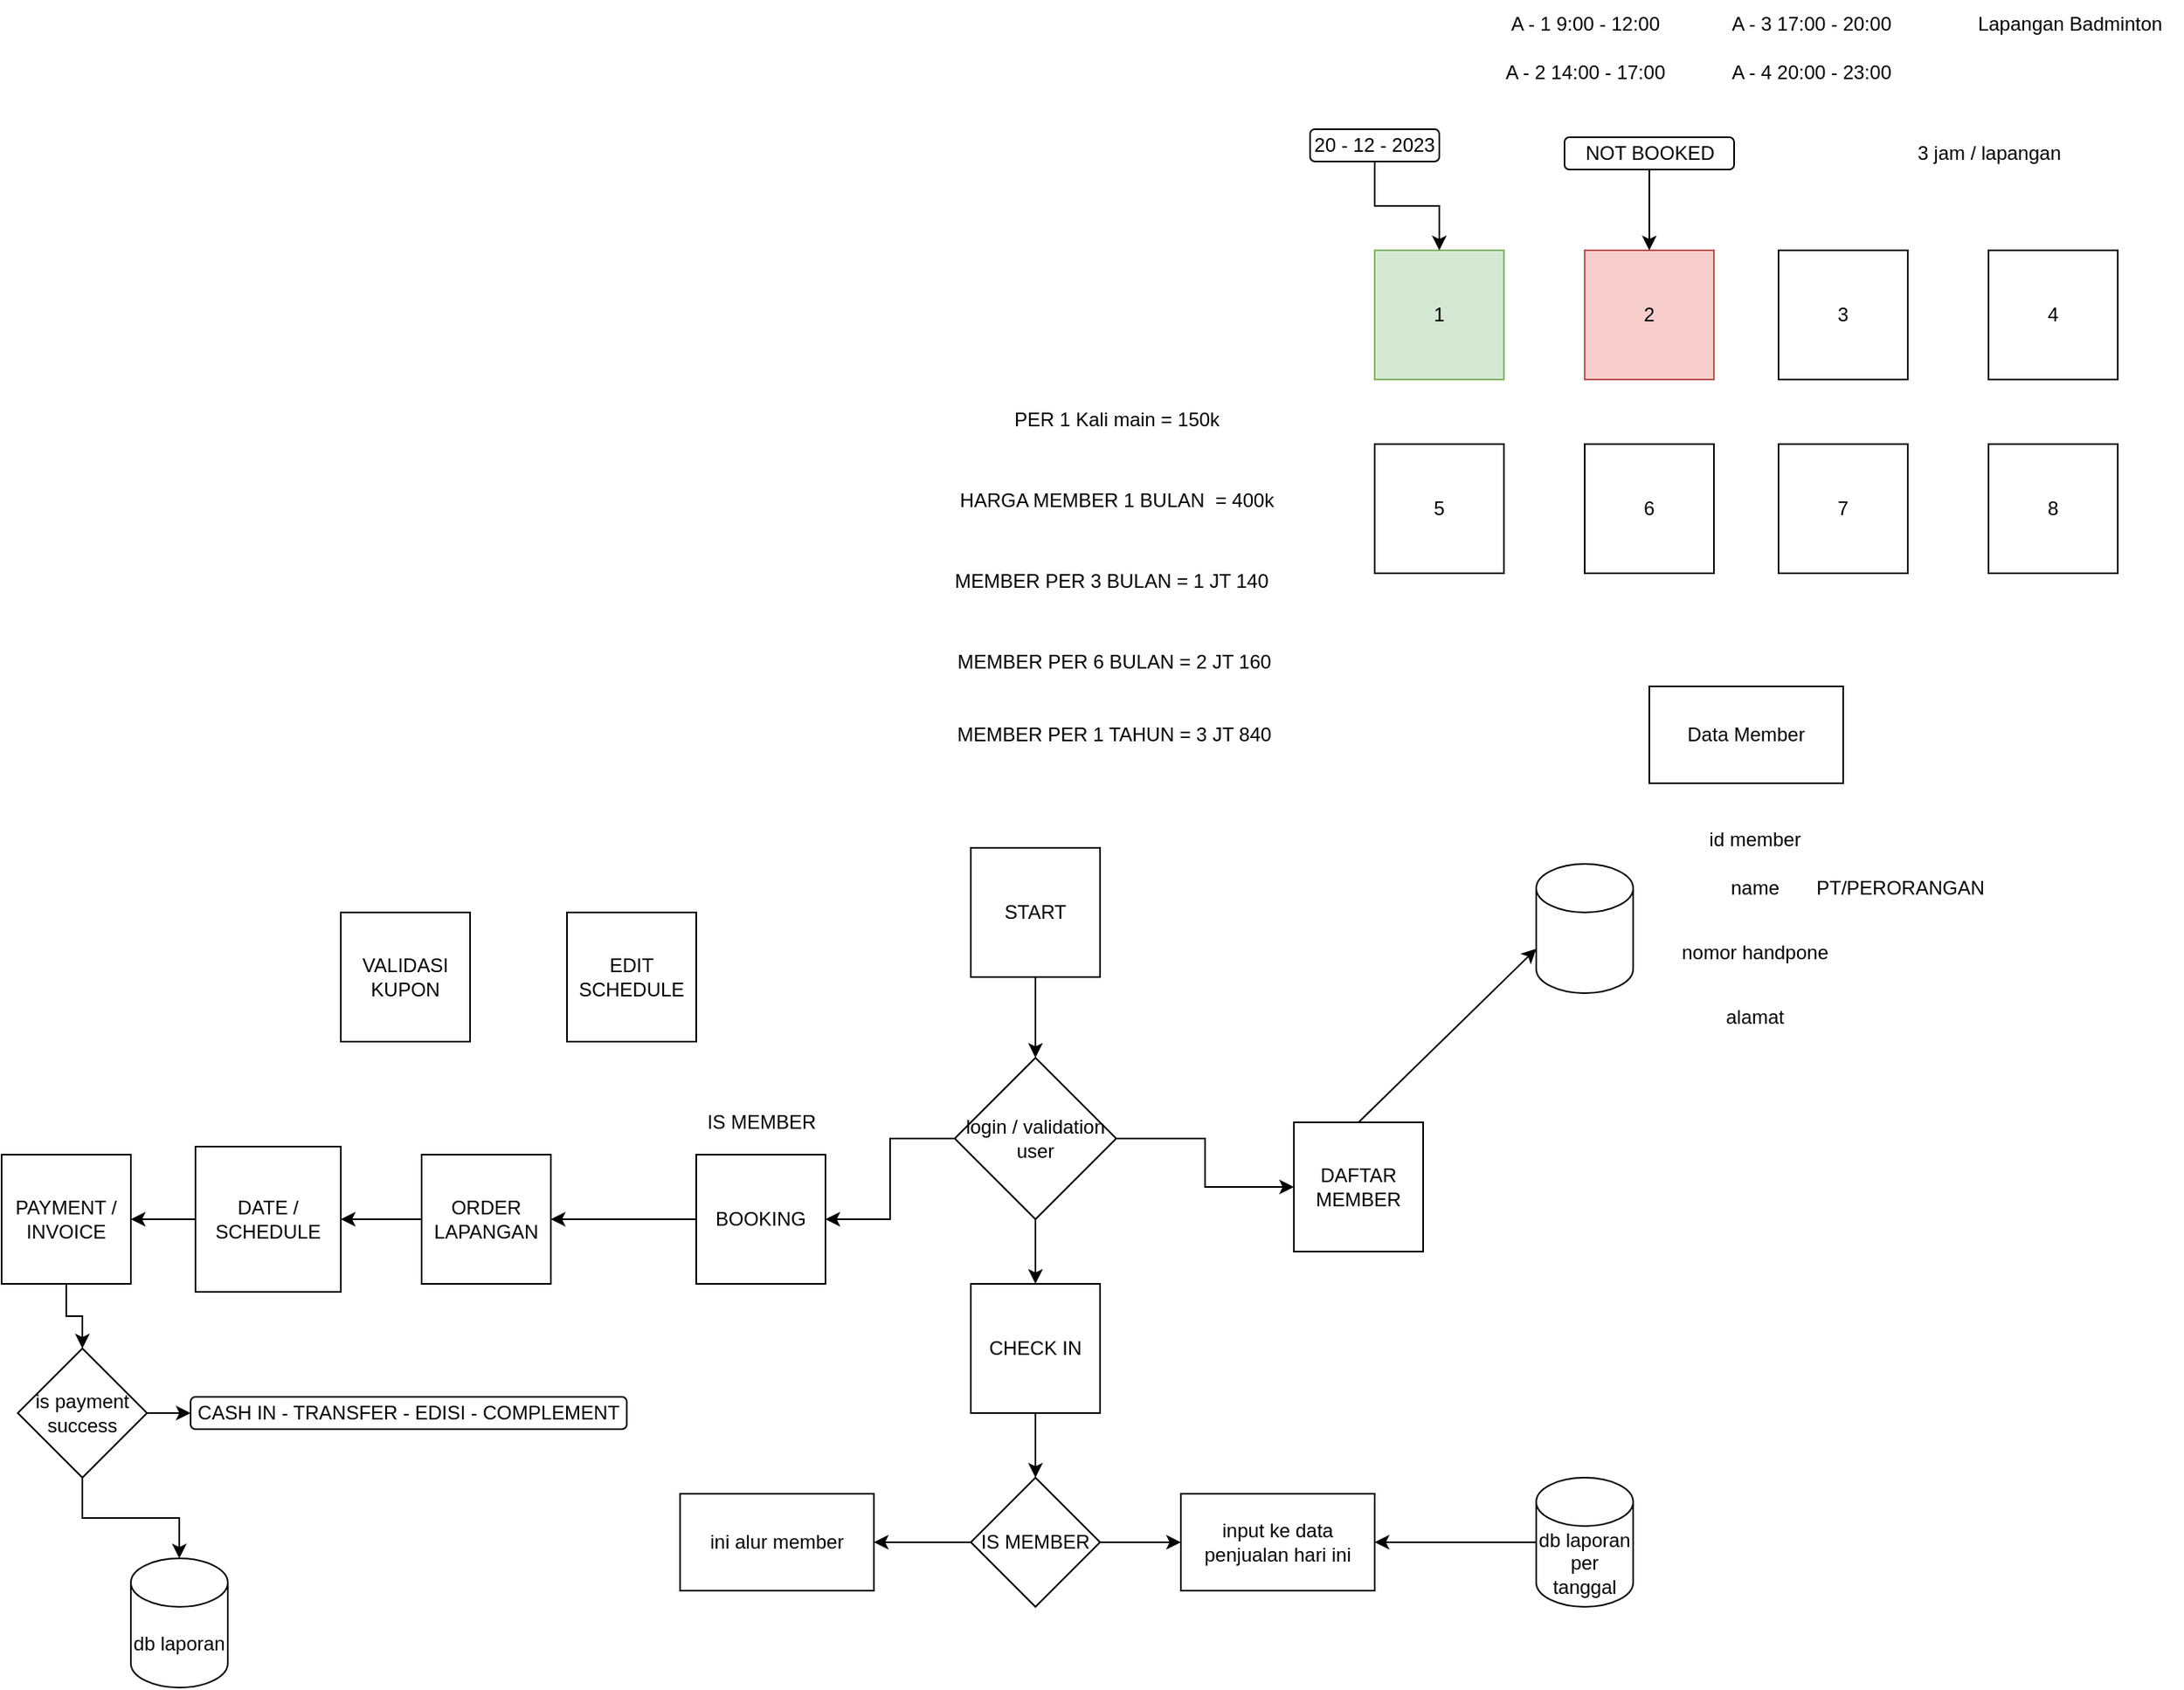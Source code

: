 <mxfile version="21.1.1" type="github">
  <diagram name="Page-1" id="estA2MF7nRlB8kGXhGQK">
    <mxGraphModel dx="2812" dy="1258" grid="1" gridSize="10" guides="1" tooltips="1" connect="1" arrows="1" fold="1" page="1" pageScale="1" pageWidth="827" pageHeight="1169" math="0" shadow="0">
      <root>
        <mxCell id="0" />
        <mxCell id="1" parent="0" />
        <mxCell id="ixvZ_7Y0mJO0NrAeAAb5-1" value="Lapangan Badminton&lt;br&gt;" style="text;html=1;align=center;verticalAlign=middle;resizable=0;points=[];autosize=1;strokeColor=none;fillColor=none;" vertex="1" parent="1">
          <mxGeometry x="410" y="75" width="140" height="30" as="geometry" />
        </mxCell>
        <mxCell id="ixvZ_7Y0mJO0NrAeAAb5-2" value="1" style="whiteSpace=wrap;html=1;aspect=fixed;fillColor=#d5e8d4;strokeColor=#82b366;" vertex="1" parent="1">
          <mxGeometry x="50" y="230" width="80" height="80" as="geometry" />
        </mxCell>
        <mxCell id="ixvZ_7Y0mJO0NrAeAAb5-4" value="2" style="whiteSpace=wrap;html=1;aspect=fixed;fillColor=#f8cecc;strokeColor=#b85450;" vertex="1" parent="1">
          <mxGeometry x="180" y="230" width="80" height="80" as="geometry" />
        </mxCell>
        <mxCell id="ixvZ_7Y0mJO0NrAeAAb5-5" value="3" style="whiteSpace=wrap;html=1;aspect=fixed;" vertex="1" parent="1">
          <mxGeometry x="300" y="230" width="80" height="80" as="geometry" />
        </mxCell>
        <mxCell id="ixvZ_7Y0mJO0NrAeAAb5-6" value="4" style="whiteSpace=wrap;html=1;aspect=fixed;" vertex="1" parent="1">
          <mxGeometry x="430" y="230" width="80" height="80" as="geometry" />
        </mxCell>
        <mxCell id="ixvZ_7Y0mJO0NrAeAAb5-7" value="5" style="whiteSpace=wrap;html=1;aspect=fixed;" vertex="1" parent="1">
          <mxGeometry x="50" y="350" width="80" height="80" as="geometry" />
        </mxCell>
        <mxCell id="ixvZ_7Y0mJO0NrAeAAb5-8" value="6" style="whiteSpace=wrap;html=1;aspect=fixed;" vertex="1" parent="1">
          <mxGeometry x="180" y="350" width="80" height="80" as="geometry" />
        </mxCell>
        <mxCell id="ixvZ_7Y0mJO0NrAeAAb5-9" value="7" style="whiteSpace=wrap;html=1;aspect=fixed;" vertex="1" parent="1">
          <mxGeometry x="300" y="350" width="80" height="80" as="geometry" />
        </mxCell>
        <mxCell id="ixvZ_7Y0mJO0NrAeAAb5-10" value="8" style="whiteSpace=wrap;html=1;aspect=fixed;" vertex="1" parent="1">
          <mxGeometry x="430" y="350" width="80" height="80" as="geometry" />
        </mxCell>
        <mxCell id="ixvZ_7Y0mJO0NrAeAAb5-11" value="3 jam / lapangan" style="text;html=1;align=center;verticalAlign=middle;resizable=0;points=[];autosize=1;strokeColor=none;fillColor=none;" vertex="1" parent="1">
          <mxGeometry x="375" y="155" width="110" height="30" as="geometry" />
        </mxCell>
        <mxCell id="ixvZ_7Y0mJO0NrAeAAb5-12" value="A - 1 9:00 - 12:00" style="text;html=1;align=center;verticalAlign=middle;resizable=0;points=[];autosize=1;strokeColor=none;fillColor=none;" vertex="1" parent="1">
          <mxGeometry x="120" y="75" width="120" height="30" as="geometry" />
        </mxCell>
        <mxCell id="ixvZ_7Y0mJO0NrAeAAb5-13" value="A - 2 14:00 - 17:00" style="text;html=1;align=center;verticalAlign=middle;resizable=0;points=[];autosize=1;strokeColor=none;fillColor=none;" vertex="1" parent="1">
          <mxGeometry x="120" y="105" width="120" height="30" as="geometry" />
        </mxCell>
        <mxCell id="ixvZ_7Y0mJO0NrAeAAb5-14" value="A - 3 17:00 - 20:00" style="text;html=1;align=center;verticalAlign=middle;resizable=0;points=[];autosize=1;strokeColor=none;fillColor=none;" vertex="1" parent="1">
          <mxGeometry x="260" y="75" width="120" height="30" as="geometry" />
        </mxCell>
        <mxCell id="ixvZ_7Y0mJO0NrAeAAb5-15" value="A - 4 20:00 - 23:00" style="text;html=1;align=center;verticalAlign=middle;resizable=0;points=[];autosize=1;strokeColor=none;fillColor=none;" vertex="1" parent="1">
          <mxGeometry x="260" y="105" width="120" height="30" as="geometry" />
        </mxCell>
        <mxCell id="ixvZ_7Y0mJO0NrAeAAb5-19" value="" style="edgeStyle=orthogonalEdgeStyle;rounded=0;orthogonalLoop=1;jettySize=auto;html=1;" edge="1" parent="1" source="ixvZ_7Y0mJO0NrAeAAb5-18" target="ixvZ_7Y0mJO0NrAeAAb5-2">
          <mxGeometry relative="1" as="geometry" />
        </mxCell>
        <mxCell id="ixvZ_7Y0mJO0NrAeAAb5-18" value="20 - 12 - 2023" style="rounded=1;whiteSpace=wrap;html=1;" vertex="1" parent="1">
          <mxGeometry x="10" y="155" width="80" height="20" as="geometry" />
        </mxCell>
        <mxCell id="ixvZ_7Y0mJO0NrAeAAb5-20" value="Data Member" style="whiteSpace=wrap;html=1;" vertex="1" parent="1">
          <mxGeometry x="220" y="500" width="120" height="60" as="geometry" />
        </mxCell>
        <mxCell id="ixvZ_7Y0mJO0NrAeAAb5-21" value="name" style="text;html=1;align=center;verticalAlign=middle;resizable=0;points=[];autosize=1;strokeColor=none;fillColor=none;" vertex="1" parent="1">
          <mxGeometry x="260" y="610" width="50" height="30" as="geometry" />
        </mxCell>
        <mxCell id="ixvZ_7Y0mJO0NrAeAAb5-22" value="nomor handpone" style="text;html=1;align=center;verticalAlign=middle;resizable=0;points=[];autosize=1;strokeColor=none;fillColor=none;" vertex="1" parent="1">
          <mxGeometry x="230" y="650" width="110" height="30" as="geometry" />
        </mxCell>
        <mxCell id="ixvZ_7Y0mJO0NrAeAAb5-23" value="id member" style="text;html=1;align=center;verticalAlign=middle;resizable=0;points=[];autosize=1;strokeColor=none;fillColor=none;" vertex="1" parent="1">
          <mxGeometry x="245" y="580" width="80" height="30" as="geometry" />
        </mxCell>
        <mxCell id="ixvZ_7Y0mJO0NrAeAAb5-24" value="alamat" style="text;html=1;align=center;verticalAlign=middle;resizable=0;points=[];autosize=1;strokeColor=none;fillColor=none;" vertex="1" parent="1">
          <mxGeometry x="255" y="690" width="60" height="30" as="geometry" />
        </mxCell>
        <mxCell id="ixvZ_7Y0mJO0NrAeAAb5-25" value="PT/PERORANGAN" style="text;html=1;align=center;verticalAlign=middle;resizable=0;points=[];autosize=1;strokeColor=none;fillColor=none;" vertex="1" parent="1">
          <mxGeometry x="310" y="610" width="130" height="30" as="geometry" />
        </mxCell>
        <mxCell id="ixvZ_7Y0mJO0NrAeAAb5-28" value="" style="edgeStyle=orthogonalEdgeStyle;rounded=0;orthogonalLoop=1;jettySize=auto;html=1;" edge="1" parent="1" source="ixvZ_7Y0mJO0NrAeAAb5-27" target="ixvZ_7Y0mJO0NrAeAAb5-4">
          <mxGeometry relative="1" as="geometry" />
        </mxCell>
        <mxCell id="ixvZ_7Y0mJO0NrAeAAb5-27" value="NOT BOOKED" style="rounded=1;whiteSpace=wrap;html=1;" vertex="1" parent="1">
          <mxGeometry x="167.5" y="160" width="105" height="20" as="geometry" />
        </mxCell>
        <mxCell id="ixvZ_7Y0mJO0NrAeAAb5-29" value="HARGA MEMBER 1 BULAN&amp;nbsp; = 400k" style="text;html=1;align=center;verticalAlign=middle;resizable=0;points=[];autosize=1;strokeColor=none;fillColor=none;" vertex="1" parent="1">
          <mxGeometry x="-220" y="370" width="220" height="30" as="geometry" />
        </mxCell>
        <mxCell id="ixvZ_7Y0mJO0NrAeAAb5-30" value="PER 1 Kali main = 150k" style="text;html=1;align=center;verticalAlign=middle;resizable=0;points=[];autosize=1;strokeColor=none;fillColor=none;" vertex="1" parent="1">
          <mxGeometry x="-185" y="320" width="150" height="30" as="geometry" />
        </mxCell>
        <mxCell id="ixvZ_7Y0mJO0NrAeAAb5-31" value="MEMBER PER 3 BULAN = 1 JT 140&amp;nbsp;&amp;nbsp;" style="text;html=1;align=center;verticalAlign=middle;resizable=0;points=[];autosize=1;strokeColor=none;fillColor=none;" vertex="1" parent="1">
          <mxGeometry x="-220" y="420" width="220" height="30" as="geometry" />
        </mxCell>
        <mxCell id="ixvZ_7Y0mJO0NrAeAAb5-32" value="MEMBER PER 6 BULAN = 2 JT 160&amp;nbsp;" style="text;html=1;align=center;verticalAlign=middle;resizable=0;points=[];autosize=1;strokeColor=none;fillColor=none;" vertex="1" parent="1">
          <mxGeometry x="-220" y="470" width="220" height="30" as="geometry" />
        </mxCell>
        <mxCell id="ixvZ_7Y0mJO0NrAeAAb5-36" value="" style="edgeStyle=orthogonalEdgeStyle;rounded=0;orthogonalLoop=1;jettySize=auto;html=1;" edge="1" parent="1" source="ixvZ_7Y0mJO0NrAeAAb5-33" target="ixvZ_7Y0mJO0NrAeAAb5-34">
          <mxGeometry relative="1" as="geometry" />
        </mxCell>
        <mxCell id="ixvZ_7Y0mJO0NrAeAAb5-33" value="START" style="whiteSpace=wrap;html=1;aspect=fixed;" vertex="1" parent="1">
          <mxGeometry x="-200" y="600" width="80" height="80" as="geometry" />
        </mxCell>
        <mxCell id="ixvZ_7Y0mJO0NrAeAAb5-39" value="" style="edgeStyle=orthogonalEdgeStyle;rounded=0;orthogonalLoop=1;jettySize=auto;html=1;" edge="1" parent="1" source="ixvZ_7Y0mJO0NrAeAAb5-34" target="ixvZ_7Y0mJO0NrAeAAb5-38">
          <mxGeometry relative="1" as="geometry" />
        </mxCell>
        <mxCell id="ixvZ_7Y0mJO0NrAeAAb5-44" value="" style="edgeStyle=orthogonalEdgeStyle;rounded=0;orthogonalLoop=1;jettySize=auto;html=1;" edge="1" parent="1" source="ixvZ_7Y0mJO0NrAeAAb5-34" target="ixvZ_7Y0mJO0NrAeAAb5-43">
          <mxGeometry relative="1" as="geometry" />
        </mxCell>
        <mxCell id="ixvZ_7Y0mJO0NrAeAAb5-67" value="" style="edgeStyle=orthogonalEdgeStyle;rounded=0;orthogonalLoop=1;jettySize=auto;html=1;" edge="1" parent="1" source="ixvZ_7Y0mJO0NrAeAAb5-34" target="ixvZ_7Y0mJO0NrAeAAb5-59">
          <mxGeometry relative="1" as="geometry" />
        </mxCell>
        <mxCell id="ixvZ_7Y0mJO0NrAeAAb5-34" value="login / validation user" style="rhombus;whiteSpace=wrap;html=1;" vertex="1" parent="1">
          <mxGeometry x="-210" y="730" width="100" height="100" as="geometry" />
        </mxCell>
        <mxCell id="ixvZ_7Y0mJO0NrAeAAb5-37" value="MEMBER PER 1 TAHUN = 3 JT 840&amp;nbsp;" style="text;html=1;align=center;verticalAlign=middle;resizable=0;points=[];autosize=1;strokeColor=none;fillColor=none;" vertex="1" parent="1">
          <mxGeometry x="-220" y="515" width="220" height="30" as="geometry" />
        </mxCell>
        <mxCell id="ixvZ_7Y0mJO0NrAeAAb5-38" value="DAFTAR MEMBER" style="whiteSpace=wrap;html=1;aspect=fixed;" vertex="1" parent="1">
          <mxGeometry y="770" width="80" height="80" as="geometry" />
        </mxCell>
        <mxCell id="ixvZ_7Y0mJO0NrAeAAb5-40" value="" style="shape=cylinder3;whiteSpace=wrap;html=1;boundedLbl=1;backgroundOutline=1;size=15;" vertex="1" parent="1">
          <mxGeometry x="150" y="610" width="60" height="80" as="geometry" />
        </mxCell>
        <mxCell id="ixvZ_7Y0mJO0NrAeAAb5-41" value="" style="endArrow=classic;html=1;rounded=0;entryX=0;entryY=0;entryDx=0;entryDy=52.5;entryPerimeter=0;exitX=0.5;exitY=0;exitDx=0;exitDy=0;" edge="1" parent="1" source="ixvZ_7Y0mJO0NrAeAAb5-38" target="ixvZ_7Y0mJO0NrAeAAb5-40">
          <mxGeometry width="50" height="50" relative="1" as="geometry">
            <mxPoint y="770" as="sourcePoint" />
            <mxPoint x="50" y="720" as="targetPoint" />
          </mxGeometry>
        </mxCell>
        <mxCell id="ixvZ_7Y0mJO0NrAeAAb5-46" value="" style="edgeStyle=orthogonalEdgeStyle;rounded=0;orthogonalLoop=1;jettySize=auto;html=1;" edge="1" parent="1" source="ixvZ_7Y0mJO0NrAeAAb5-43" target="ixvZ_7Y0mJO0NrAeAAb5-45">
          <mxGeometry relative="1" as="geometry" />
        </mxCell>
        <mxCell id="ixvZ_7Y0mJO0NrAeAAb5-43" value="BOOKING" style="whiteSpace=wrap;html=1;aspect=fixed;" vertex="1" parent="1">
          <mxGeometry x="-370" y="790" width="80" height="80" as="geometry" />
        </mxCell>
        <mxCell id="ixvZ_7Y0mJO0NrAeAAb5-49" value="" style="edgeStyle=orthogonalEdgeStyle;rounded=0;orthogonalLoop=1;jettySize=auto;html=1;" edge="1" parent="1" source="ixvZ_7Y0mJO0NrAeAAb5-45" target="ixvZ_7Y0mJO0NrAeAAb5-48">
          <mxGeometry relative="1" as="geometry" />
        </mxCell>
        <mxCell id="ixvZ_7Y0mJO0NrAeAAb5-45" value="ORDER LAPANGAN" style="whiteSpace=wrap;html=1;aspect=fixed;" vertex="1" parent="1">
          <mxGeometry x="-540" y="790" width="80" height="80" as="geometry" />
        </mxCell>
        <mxCell id="ixvZ_7Y0mJO0NrAeAAb5-47" value="IS MEMBER" style="text;html=1;align=center;verticalAlign=middle;resizable=0;points=[];autosize=1;strokeColor=none;fillColor=none;" vertex="1" parent="1">
          <mxGeometry x="-375" y="755" width="90" height="30" as="geometry" />
        </mxCell>
        <mxCell id="ixvZ_7Y0mJO0NrAeAAb5-51" value="" style="edgeStyle=orthogonalEdgeStyle;rounded=0;orthogonalLoop=1;jettySize=auto;html=1;" edge="1" parent="1" source="ixvZ_7Y0mJO0NrAeAAb5-48" target="ixvZ_7Y0mJO0NrAeAAb5-50">
          <mxGeometry relative="1" as="geometry" />
        </mxCell>
        <mxCell id="ixvZ_7Y0mJO0NrAeAAb5-48" value="DATE / SCHEDULE" style="whiteSpace=wrap;html=1;aspect=fixed;" vertex="1" parent="1">
          <mxGeometry x="-680" y="785" width="90" height="90" as="geometry" />
        </mxCell>
        <mxCell id="ixvZ_7Y0mJO0NrAeAAb5-54" value="" style="edgeStyle=orthogonalEdgeStyle;rounded=0;orthogonalLoop=1;jettySize=auto;html=1;" edge="1" parent="1" source="ixvZ_7Y0mJO0NrAeAAb5-50" target="ixvZ_7Y0mJO0NrAeAAb5-53">
          <mxGeometry relative="1" as="geometry" />
        </mxCell>
        <mxCell id="ixvZ_7Y0mJO0NrAeAAb5-50" value="PAYMENT / INVOICE" style="whiteSpace=wrap;html=1;aspect=fixed;" vertex="1" parent="1">
          <mxGeometry x="-800" y="790" width="80" height="80" as="geometry" />
        </mxCell>
        <mxCell id="ixvZ_7Y0mJO0NrAeAAb5-56" value="" style="edgeStyle=orthogonalEdgeStyle;rounded=0;orthogonalLoop=1;jettySize=auto;html=1;" edge="1" parent="1" source="ixvZ_7Y0mJO0NrAeAAb5-53" target="ixvZ_7Y0mJO0NrAeAAb5-55">
          <mxGeometry relative="1" as="geometry" />
        </mxCell>
        <mxCell id="ixvZ_7Y0mJO0NrAeAAb5-58" value="" style="edgeStyle=orthogonalEdgeStyle;rounded=0;orthogonalLoop=1;jettySize=auto;html=1;" edge="1" parent="1" source="ixvZ_7Y0mJO0NrAeAAb5-53" target="ixvZ_7Y0mJO0NrAeAAb5-57">
          <mxGeometry relative="1" as="geometry" />
        </mxCell>
        <mxCell id="ixvZ_7Y0mJO0NrAeAAb5-53" value="is payment success" style="rhombus;whiteSpace=wrap;html=1;" vertex="1" parent="1">
          <mxGeometry x="-790" y="910" width="80" height="80" as="geometry" />
        </mxCell>
        <mxCell id="ixvZ_7Y0mJO0NrAeAAb5-55" value="CASH IN - TRANSFER - EDISI - COMPLEMENT" style="rounded=1;whiteSpace=wrap;html=1;" vertex="1" parent="1">
          <mxGeometry x="-683" y="940" width="270" height="20" as="geometry" />
        </mxCell>
        <mxCell id="ixvZ_7Y0mJO0NrAeAAb5-57" value="db laporan" style="shape=cylinder3;whiteSpace=wrap;html=1;boundedLbl=1;backgroundOutline=1;size=15;" vertex="1" parent="1">
          <mxGeometry x="-720" y="1040" width="60" height="80" as="geometry" />
        </mxCell>
        <mxCell id="ixvZ_7Y0mJO0NrAeAAb5-69" value="" style="edgeStyle=orthogonalEdgeStyle;rounded=0;orthogonalLoop=1;jettySize=auto;html=1;" edge="1" parent="1" source="ixvZ_7Y0mJO0NrAeAAb5-59" target="ixvZ_7Y0mJO0NrAeAAb5-68">
          <mxGeometry relative="1" as="geometry" />
        </mxCell>
        <mxCell id="ixvZ_7Y0mJO0NrAeAAb5-59" value="CHECK IN" style="whiteSpace=wrap;html=1;aspect=fixed;" vertex="1" parent="1">
          <mxGeometry x="-200" y="870" width="80" height="80" as="geometry" />
        </mxCell>
        <mxCell id="ixvZ_7Y0mJO0NrAeAAb5-71" value="" style="edgeStyle=orthogonalEdgeStyle;rounded=0;orthogonalLoop=1;jettySize=auto;html=1;" edge="1" parent="1" source="ixvZ_7Y0mJO0NrAeAAb5-68" target="ixvZ_7Y0mJO0NrAeAAb5-70">
          <mxGeometry relative="1" as="geometry" />
        </mxCell>
        <mxCell id="ixvZ_7Y0mJO0NrAeAAb5-73" value="" style="edgeStyle=orthogonalEdgeStyle;rounded=0;orthogonalLoop=1;jettySize=auto;html=1;" edge="1" parent="1" source="ixvZ_7Y0mJO0NrAeAAb5-68" target="ixvZ_7Y0mJO0NrAeAAb5-72">
          <mxGeometry relative="1" as="geometry" />
        </mxCell>
        <mxCell id="ixvZ_7Y0mJO0NrAeAAb5-68" value="IS MEMBER" style="rhombus;whiteSpace=wrap;html=1;" vertex="1" parent="1">
          <mxGeometry x="-200" y="990" width="80" height="80" as="geometry" />
        </mxCell>
        <mxCell id="ixvZ_7Y0mJO0NrAeAAb5-70" value="ini alur member" style="whiteSpace=wrap;html=1;" vertex="1" parent="1">
          <mxGeometry x="-380" y="1000" width="120" height="60" as="geometry" />
        </mxCell>
        <mxCell id="ixvZ_7Y0mJO0NrAeAAb5-72" value="input ke data penjualan hari ini" style="whiteSpace=wrap;html=1;" vertex="1" parent="1">
          <mxGeometry x="-70" y="1000" width="120" height="60" as="geometry" />
        </mxCell>
        <mxCell id="ixvZ_7Y0mJO0NrAeAAb5-75" value="" style="edgeStyle=orthogonalEdgeStyle;rounded=0;orthogonalLoop=1;jettySize=auto;html=1;" edge="1" parent="1" source="ixvZ_7Y0mJO0NrAeAAb5-74" target="ixvZ_7Y0mJO0NrAeAAb5-72">
          <mxGeometry relative="1" as="geometry" />
        </mxCell>
        <mxCell id="ixvZ_7Y0mJO0NrAeAAb5-74" value="db laporan per tanggal" style="shape=cylinder3;whiteSpace=wrap;html=1;boundedLbl=1;backgroundOutline=1;size=15;" vertex="1" parent="1">
          <mxGeometry x="150" y="990" width="60" height="80" as="geometry" />
        </mxCell>
        <mxCell id="ixvZ_7Y0mJO0NrAeAAb5-77" value="VALIDASI KUPON" style="whiteSpace=wrap;html=1;aspect=fixed;" vertex="1" parent="1">
          <mxGeometry x="-590" y="640" width="80" height="80" as="geometry" />
        </mxCell>
        <mxCell id="ixvZ_7Y0mJO0NrAeAAb5-78" value="EDIT SCHEDULE" style="whiteSpace=wrap;html=1;aspect=fixed;" vertex="1" parent="1">
          <mxGeometry x="-450" y="640" width="80" height="80" as="geometry" />
        </mxCell>
      </root>
    </mxGraphModel>
  </diagram>
</mxfile>
